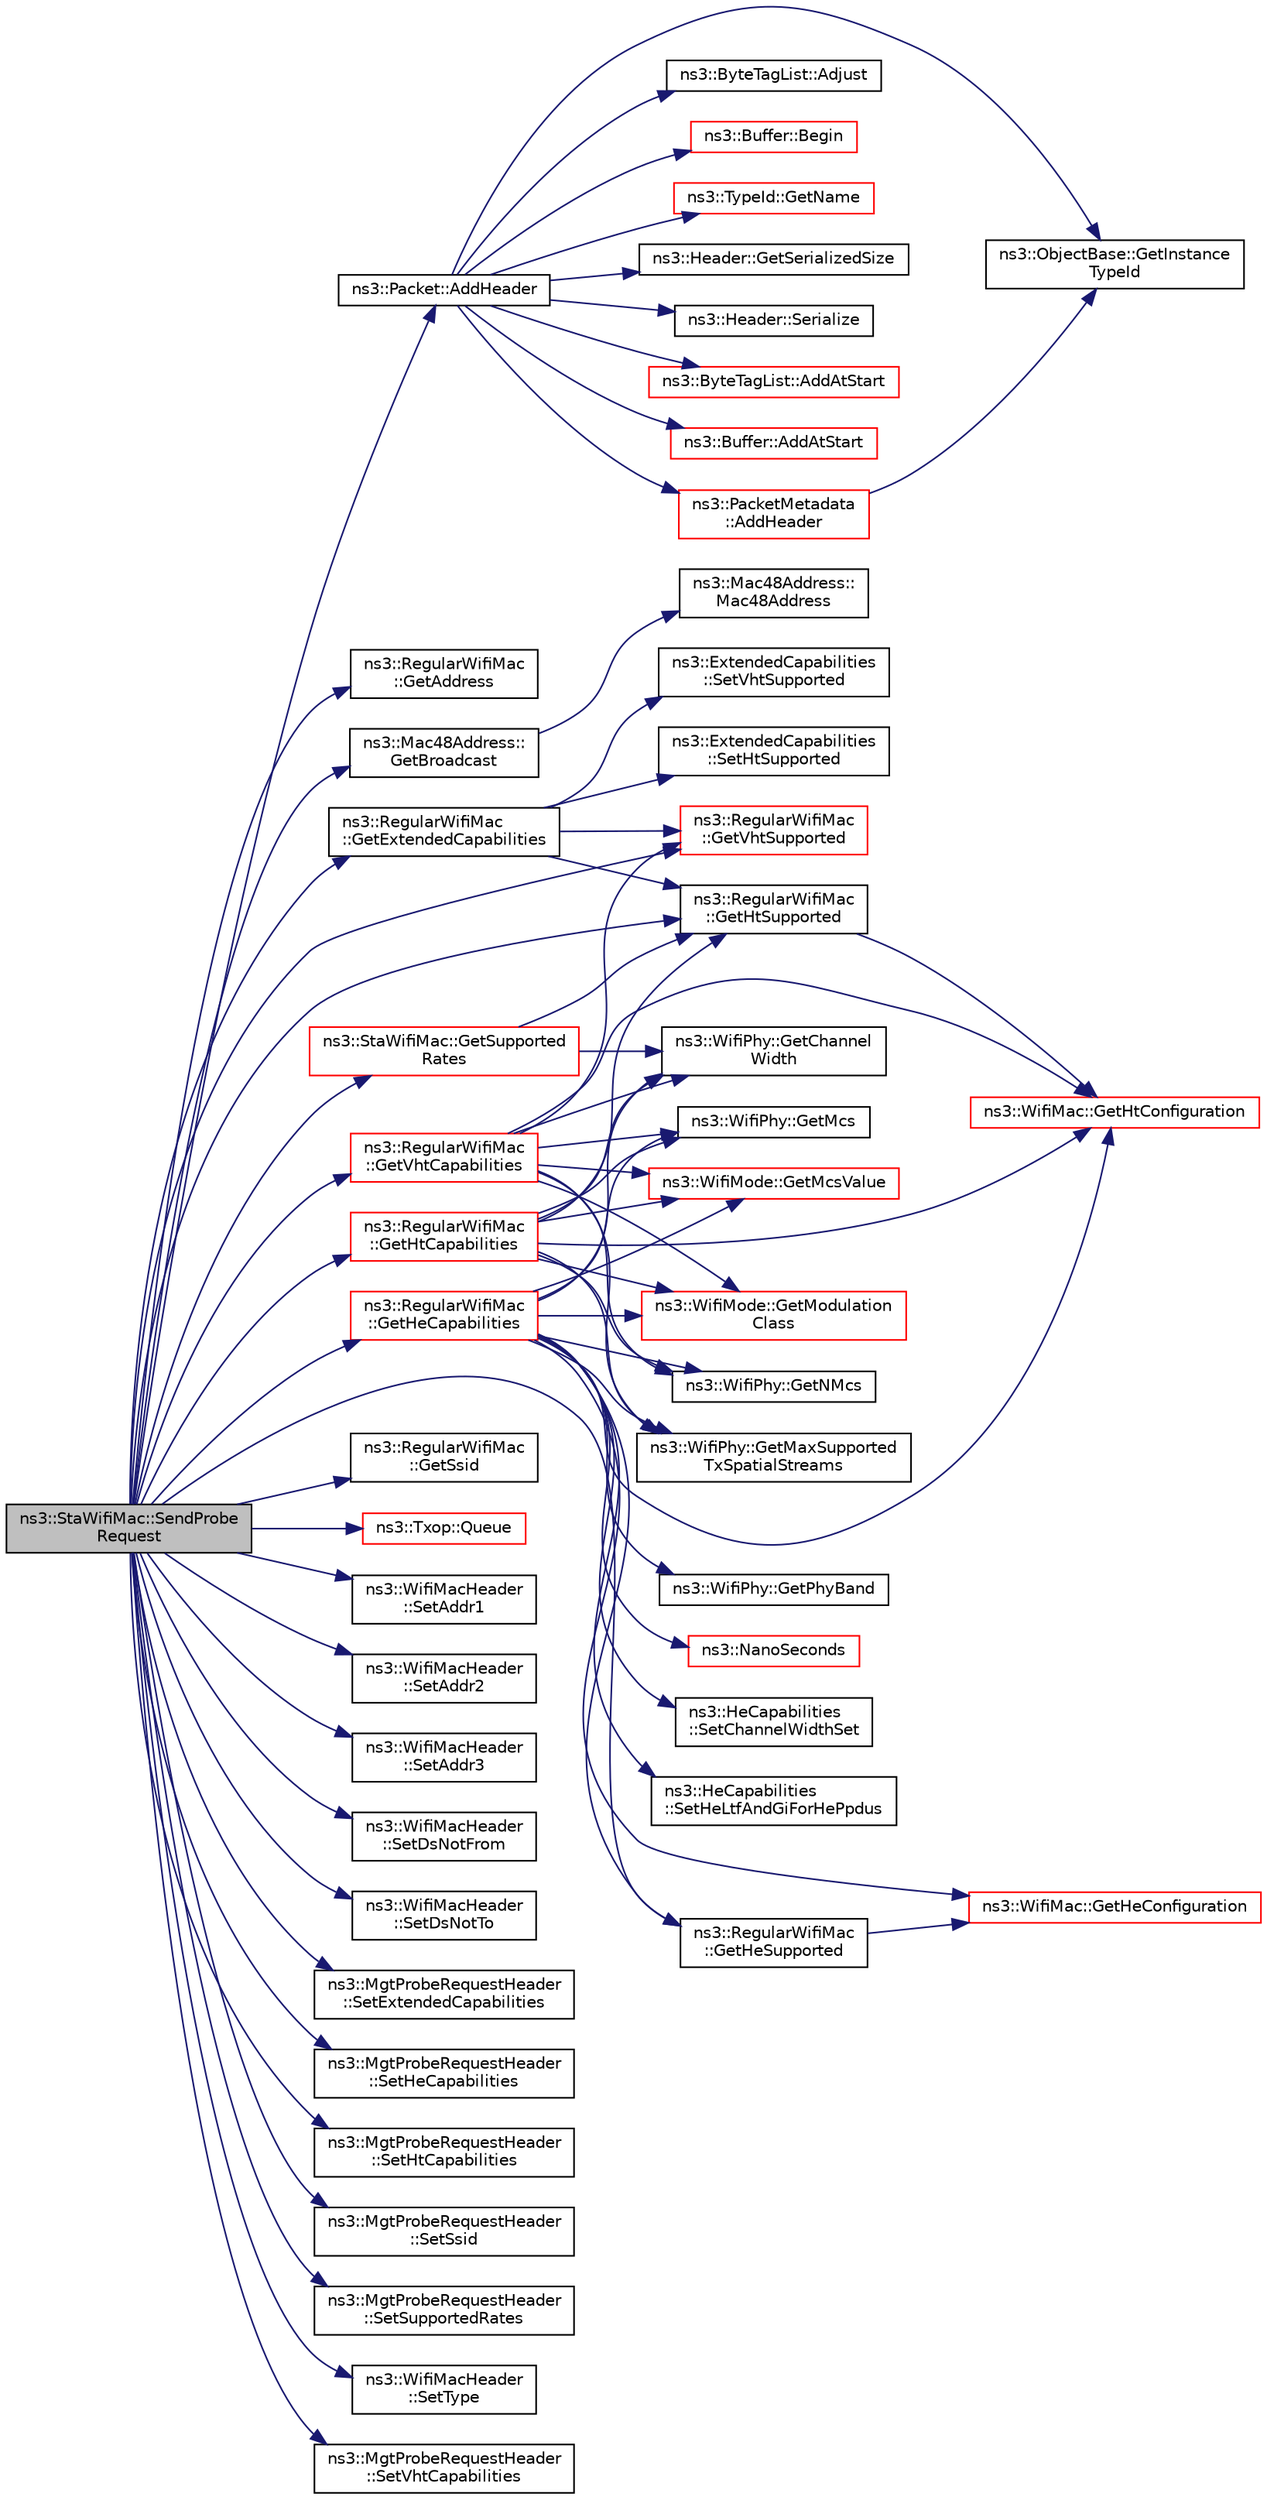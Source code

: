 digraph "ns3::StaWifiMac::SendProbeRequest"
{
 // LATEX_PDF_SIZE
  edge [fontname="Helvetica",fontsize="10",labelfontname="Helvetica",labelfontsize="10"];
  node [fontname="Helvetica",fontsize="10",shape=record];
  rankdir="LR";
  Node1 [label="ns3::StaWifiMac::SendProbe\lRequest",height=0.2,width=0.4,color="black", fillcolor="grey75", style="filled", fontcolor="black",tooltip="Forward a probe request packet to the DCF."];
  Node1 -> Node2 [color="midnightblue",fontsize="10",style="solid",fontname="Helvetica"];
  Node2 [label="ns3::Packet::AddHeader",height=0.2,width=0.4,color="black", fillcolor="white", style="filled",URL="$classns3_1_1_packet.html#a465108c595a0bc592095cbcab1832ed8",tooltip="Add header to this packet."];
  Node2 -> Node3 [color="midnightblue",fontsize="10",style="solid",fontname="Helvetica"];
  Node3 [label="ns3::ByteTagList::AddAtStart",height=0.2,width=0.4,color="red", fillcolor="white", style="filled",URL="$classns3_1_1_byte_tag_list.html#acb4563fbe4299c55af41ba7a166b71d5",tooltip="Make sure that all offsets are bigger than prependOffset which represents the location where new byte..."];
  Node2 -> Node9 [color="midnightblue",fontsize="10",style="solid",fontname="Helvetica"];
  Node9 [label="ns3::Buffer::AddAtStart",height=0.2,width=0.4,color="red", fillcolor="white", style="filled",URL="$classns3_1_1_buffer.html#a8abd8164c3671d3dadc98fc66fade7b1",tooltip=" "];
  Node2 -> Node19 [color="midnightblue",fontsize="10",style="solid",fontname="Helvetica"];
  Node19 [label="ns3::PacketMetadata\l::AddHeader",height=0.2,width=0.4,color="red", fillcolor="white", style="filled",URL="$classns3_1_1_packet_metadata.html#abdce736c4c5f647242f0808c0d2f9249",tooltip="Add an header."];
  Node19 -> Node32 [color="midnightblue",fontsize="10",style="solid",fontname="Helvetica"];
  Node32 [label="ns3::ObjectBase::GetInstance\lTypeId",height=0.2,width=0.4,color="black", fillcolor="white", style="filled",URL="$classns3_1_1_object_base.html#abe5b43a6f5b99a92a4c3122db31f06fb",tooltip="Get the most derived TypeId for this Object."];
  Node2 -> Node39 [color="midnightblue",fontsize="10",style="solid",fontname="Helvetica"];
  Node39 [label="ns3::ByteTagList::Adjust",height=0.2,width=0.4,color="black", fillcolor="white", style="filled",URL="$classns3_1_1_byte_tag_list.html#a1fec06d7e6daaf8039cf2a148e4090f2",tooltip="Adjust the offsets stored internally by the adjustment delta."];
  Node2 -> Node40 [color="midnightblue",fontsize="10",style="solid",fontname="Helvetica"];
  Node40 [label="ns3::Buffer::Begin",height=0.2,width=0.4,color="red", fillcolor="white", style="filled",URL="$classns3_1_1_buffer.html#acb977a0179de9abe4e295ce22023b4ca",tooltip=" "];
  Node2 -> Node32 [color="midnightblue",fontsize="10",style="solid",fontname="Helvetica"];
  Node2 -> Node41 [color="midnightblue",fontsize="10",style="solid",fontname="Helvetica"];
  Node41 [label="ns3::TypeId::GetName",height=0.2,width=0.4,color="red", fillcolor="white", style="filled",URL="$classns3_1_1_type_id.html#abc4965475a579c2afdc668d7a7d58374",tooltip="Get the name."];
  Node2 -> Node45 [color="midnightblue",fontsize="10",style="solid",fontname="Helvetica"];
  Node45 [label="ns3::Header::GetSerializedSize",height=0.2,width=0.4,color="black", fillcolor="white", style="filled",URL="$classns3_1_1_header.html#a6ef0497eabc1b1fb0ad42738eb73f934",tooltip=" "];
  Node2 -> Node46 [color="midnightblue",fontsize="10",style="solid",fontname="Helvetica"];
  Node46 [label="ns3::Header::Serialize",height=0.2,width=0.4,color="black", fillcolor="white", style="filled",URL="$classns3_1_1_header.html#afb61f1aac69ff8349a6bfe521fab5404",tooltip=" "];
  Node1 -> Node47 [color="midnightblue",fontsize="10",style="solid",fontname="Helvetica"];
  Node47 [label="ns3::RegularWifiMac\l::GetAddress",height=0.2,width=0.4,color="black", fillcolor="white", style="filled",URL="$classns3_1_1_regular_wifi_mac.html#aec7ede7cc93b6ec04d447b1649ab27e8",tooltip=" "];
  Node1 -> Node48 [color="midnightblue",fontsize="10",style="solid",fontname="Helvetica"];
  Node48 [label="ns3::Mac48Address::\lGetBroadcast",height=0.2,width=0.4,color="black", fillcolor="white", style="filled",URL="$classns3_1_1_mac48_address.html#a55156e302c6bf950c0b558365adbde84",tooltip=" "];
  Node48 -> Node49 [color="midnightblue",fontsize="10",style="solid",fontname="Helvetica"];
  Node49 [label="ns3::Mac48Address::\lMac48Address",height=0.2,width=0.4,color="black", fillcolor="white", style="filled",URL="$classns3_1_1_mac48_address.html#a17882c09fc6317d5bcf4efdb62a37d07",tooltip=" "];
  Node1 -> Node50 [color="midnightblue",fontsize="10",style="solid",fontname="Helvetica"];
  Node50 [label="ns3::RegularWifiMac\l::GetExtendedCapabilities",height=0.2,width=0.4,color="black", fillcolor="white", style="filled",URL="$classns3_1_1_regular_wifi_mac.html#a243c2648b9d9b54cf6b056f1d4124171",tooltip="Return the extended capabilities of the device."];
  Node50 -> Node51 [color="midnightblue",fontsize="10",style="solid",fontname="Helvetica"];
  Node51 [label="ns3::RegularWifiMac\l::GetHtSupported",height=0.2,width=0.4,color="black", fillcolor="white", style="filled",URL="$classns3_1_1_regular_wifi_mac.html#a9b3ffa51f38fbdb175b811dddb83b90e",tooltip="Return whether the device supports HT."];
  Node51 -> Node52 [color="midnightblue",fontsize="10",style="solid",fontname="Helvetica"];
  Node52 [label="ns3::WifiMac::GetHtConfiguration",height=0.2,width=0.4,color="red", fillcolor="white", style="filled",URL="$classns3_1_1_wifi_mac.html#a0206221199cff854a4a1433688c4be8b",tooltip=" "];
  Node50 -> Node55 [color="midnightblue",fontsize="10",style="solid",fontname="Helvetica"];
  Node55 [label="ns3::RegularWifiMac\l::GetVhtSupported",height=0.2,width=0.4,color="red", fillcolor="white", style="filled",URL="$classns3_1_1_regular_wifi_mac.html#aec05eb1ee6425e02651bab0cffc4b60a",tooltip="Return whether the device supports VHT."];
  Node50 -> Node58 [color="midnightblue",fontsize="10",style="solid",fontname="Helvetica"];
  Node58 [label="ns3::ExtendedCapabilities\l::SetHtSupported",height=0.2,width=0.4,color="black", fillcolor="white", style="filled",URL="$classns3_1_1_extended_capabilities.html#a2bdf57c92aff8bbe549f05f5ada67caa",tooltip="Set the HT Supported flag."];
  Node50 -> Node59 [color="midnightblue",fontsize="10",style="solid",fontname="Helvetica"];
  Node59 [label="ns3::ExtendedCapabilities\l::SetVhtSupported",height=0.2,width=0.4,color="black", fillcolor="white", style="filled",URL="$classns3_1_1_extended_capabilities.html#a3bb47d5a8aeea1940decce815c14ee68",tooltip="Set the VHT Supported flag."];
  Node1 -> Node60 [color="midnightblue",fontsize="10",style="solid",fontname="Helvetica"];
  Node60 [label="ns3::RegularWifiMac\l::GetHeCapabilities",height=0.2,width=0.4,color="red", fillcolor="white", style="filled",URL="$classns3_1_1_regular_wifi_mac.html#adf97076ae2932e9d28c40e842a338d7d",tooltip="Return the HE capabilities of the device."];
  Node60 -> Node61 [color="midnightblue",fontsize="10",style="solid",fontname="Helvetica"];
  Node61 [label="ns3::WifiPhy::GetChannel\lWidth",height=0.2,width=0.4,color="black", fillcolor="white", style="filled",URL="$classns3_1_1_wifi_phy.html#af55a96fc67e724abd99aeaeab826187f",tooltip=" "];
  Node60 -> Node62 [color="midnightblue",fontsize="10",style="solid",fontname="Helvetica"];
  Node62 [label="ns3::WifiMac::GetHeConfiguration",height=0.2,width=0.4,color="red", fillcolor="white", style="filled",URL="$classns3_1_1_wifi_mac.html#a248677eb81be0e3e6df3debabce3941c",tooltip=" "];
  Node60 -> Node64 [color="midnightblue",fontsize="10",style="solid",fontname="Helvetica"];
  Node64 [label="ns3::RegularWifiMac\l::GetHeSupported",height=0.2,width=0.4,color="black", fillcolor="white", style="filled",URL="$classns3_1_1_regular_wifi_mac.html#a732aef31f554ded767ffec1beb12efe5",tooltip="Return whether the device supports HE."];
  Node64 -> Node62 [color="midnightblue",fontsize="10",style="solid",fontname="Helvetica"];
  Node60 -> Node52 [color="midnightblue",fontsize="10",style="solid",fontname="Helvetica"];
  Node60 -> Node65 [color="midnightblue",fontsize="10",style="solid",fontname="Helvetica"];
  Node65 [label="ns3::WifiPhy::GetMaxSupported\lTxSpatialStreams",height=0.2,width=0.4,color="black", fillcolor="white", style="filled",URL="$classns3_1_1_wifi_phy.html#a70e3518202fa778f2a7c07be8e7c8d5f",tooltip=" "];
  Node60 -> Node66 [color="midnightblue",fontsize="10",style="solid",fontname="Helvetica"];
  Node66 [label="ns3::WifiPhy::GetMcs",height=0.2,width=0.4,color="black", fillcolor="white", style="filled",URL="$classns3_1_1_wifi_phy.html#ac5e4ea4c408896451a8ad77e77a88231",tooltip="The WifiPhy::GetMcs() method is used (e.g., by a WifiRemoteStationManager) to determine the set of tr..."];
  Node60 -> Node67 [color="midnightblue",fontsize="10",style="solid",fontname="Helvetica"];
  Node67 [label="ns3::WifiMode::GetMcsValue",height=0.2,width=0.4,color="red", fillcolor="white", style="filled",URL="$classns3_1_1_wifi_mode.html#a4ba00941b5dbc4903ffecc1a0c841c6c",tooltip=" "];
  Node60 -> Node71 [color="midnightblue",fontsize="10",style="solid",fontname="Helvetica"];
  Node71 [label="ns3::WifiMode::GetModulation\lClass",height=0.2,width=0.4,color="red", fillcolor="white", style="filled",URL="$classns3_1_1_wifi_mode.html#a67e1664cac501221b63a2be307184cc9",tooltip=" "];
  Node60 -> Node72 [color="midnightblue",fontsize="10",style="solid",fontname="Helvetica"];
  Node72 [label="ns3::WifiPhy::GetNMcs",height=0.2,width=0.4,color="black", fillcolor="white", style="filled",URL="$classns3_1_1_wifi_phy.html#a6564e0e1e90982b5bb78898449f093e7",tooltip="The WifiPhy::GetNMcs() method is used (e.g., by a WifiRemoteStationManager) to determine the set of t..."];
  Node60 -> Node73 [color="midnightblue",fontsize="10",style="solid",fontname="Helvetica"];
  Node73 [label="ns3::WifiPhy::GetPhyBand",height=0.2,width=0.4,color="black", fillcolor="white", style="filled",URL="$classns3_1_1_wifi_phy.html#a2b02fa39810ecab33690e7a83660964f",tooltip="Get the configured Wi-Fi band."];
  Node60 -> Node74 [color="midnightblue",fontsize="10",style="solid",fontname="Helvetica"];
  Node74 [label="ns3::NanoSeconds",height=0.2,width=0.4,color="red", fillcolor="white", style="filled",URL="$group__timecivil.html#ga281d64bcb4dad96267d83c7688ec433f",tooltip="Construct a Time in the indicated unit."];
  Node60 -> Node84 [color="midnightblue",fontsize="10",style="solid",fontname="Helvetica"];
  Node84 [label="ns3::HeCapabilities\l::SetChannelWidthSet",height=0.2,width=0.4,color="black", fillcolor="white", style="filled",URL="$classns3_1_1_he_capabilities.html#ac9aad47e945ee626012531949c76b7dc",tooltip="Set channel width set."];
  Node60 -> Node85 [color="midnightblue",fontsize="10",style="solid",fontname="Helvetica"];
  Node85 [label="ns3::HeCapabilities\l::SetHeLtfAndGiForHePpdus",height=0.2,width=0.4,color="black", fillcolor="white", style="filled",URL="$classns3_1_1_he_capabilities.html#acd7bb720989d9048a8a375464fc51845",tooltip="Set HE LTF and GI for HE PDPUs."];
  Node1 -> Node64 [color="midnightblue",fontsize="10",style="solid",fontname="Helvetica"];
  Node1 -> Node91 [color="midnightblue",fontsize="10",style="solid",fontname="Helvetica"];
  Node91 [label="ns3::RegularWifiMac\l::GetHtCapabilities",height=0.2,width=0.4,color="red", fillcolor="white", style="filled",URL="$classns3_1_1_regular_wifi_mac.html#ad51001e4ea7ef05fb584002b158a4e3e",tooltip="Return the HT capabilities of the device."];
  Node91 -> Node61 [color="midnightblue",fontsize="10",style="solid",fontname="Helvetica"];
  Node91 -> Node52 [color="midnightblue",fontsize="10",style="solid",fontname="Helvetica"];
  Node91 -> Node51 [color="midnightblue",fontsize="10",style="solid",fontname="Helvetica"];
  Node91 -> Node65 [color="midnightblue",fontsize="10",style="solid",fontname="Helvetica"];
  Node91 -> Node66 [color="midnightblue",fontsize="10",style="solid",fontname="Helvetica"];
  Node91 -> Node67 [color="midnightblue",fontsize="10",style="solid",fontname="Helvetica"];
  Node91 -> Node71 [color="midnightblue",fontsize="10",style="solid",fontname="Helvetica"];
  Node91 -> Node72 [color="midnightblue",fontsize="10",style="solid",fontname="Helvetica"];
  Node1 -> Node51 [color="midnightblue",fontsize="10",style="solid",fontname="Helvetica"];
  Node1 -> Node111 [color="midnightblue",fontsize="10",style="solid",fontname="Helvetica"];
  Node111 [label="ns3::RegularWifiMac\l::GetSsid",height=0.2,width=0.4,color="black", fillcolor="white", style="filled",URL="$classns3_1_1_regular_wifi_mac.html#acffe8d4db892391c9fe5f2365edeb4b5",tooltip=" "];
  Node1 -> Node112 [color="midnightblue",fontsize="10",style="solid",fontname="Helvetica"];
  Node112 [label="ns3::StaWifiMac::GetSupported\lRates",height=0.2,width=0.4,color="red", fillcolor="white", style="filled",URL="$classns3_1_1_sta_wifi_mac.html#a484da19ff4bb12683c7c77c68f45c458",tooltip="Return an instance of SupportedRates that contains all rates that we support including HT rates."];
  Node112 -> Node61 [color="midnightblue",fontsize="10",style="solid",fontname="Helvetica"];
  Node112 -> Node51 [color="midnightblue",fontsize="10",style="solid",fontname="Helvetica"];
  Node1 -> Node121 [color="midnightblue",fontsize="10",style="solid",fontname="Helvetica"];
  Node121 [label="ns3::RegularWifiMac\l::GetVhtCapabilities",height=0.2,width=0.4,color="red", fillcolor="white", style="filled",URL="$classns3_1_1_regular_wifi_mac.html#a016a83d8f0d89790ac9c177fa2d6751e",tooltip="Return the VHT capabilities of the device."];
  Node121 -> Node61 [color="midnightblue",fontsize="10",style="solid",fontname="Helvetica"];
  Node121 -> Node52 [color="midnightblue",fontsize="10",style="solid",fontname="Helvetica"];
  Node121 -> Node65 [color="midnightblue",fontsize="10",style="solid",fontname="Helvetica"];
  Node121 -> Node66 [color="midnightblue",fontsize="10",style="solid",fontname="Helvetica"];
  Node121 -> Node67 [color="midnightblue",fontsize="10",style="solid",fontname="Helvetica"];
  Node121 -> Node71 [color="midnightblue",fontsize="10",style="solid",fontname="Helvetica"];
  Node121 -> Node72 [color="midnightblue",fontsize="10",style="solid",fontname="Helvetica"];
  Node121 -> Node55 [color="midnightblue",fontsize="10",style="solid",fontname="Helvetica"];
  Node1 -> Node55 [color="midnightblue",fontsize="10",style="solid",fontname="Helvetica"];
  Node1 -> Node136 [color="midnightblue",fontsize="10",style="solid",fontname="Helvetica"];
  Node136 [label="ns3::Txop::Queue",height=0.2,width=0.4,color="red", fillcolor="white", style="filled",URL="$classns3_1_1_txop.html#ae0a0bbafaed367559bce8c10c184666f",tooltip=" "];
  Node1 -> Node320 [color="midnightblue",fontsize="10",style="solid",fontname="Helvetica"];
  Node320 [label="ns3::WifiMacHeader\l::SetAddr1",height=0.2,width=0.4,color="black", fillcolor="white", style="filled",URL="$classns3_1_1_wifi_mac_header.html#a6478a02b80d5c01657714c5c7a0ae1cb",tooltip="Fill the Address 1 field with the given address."];
  Node1 -> Node321 [color="midnightblue",fontsize="10",style="solid",fontname="Helvetica"];
  Node321 [label="ns3::WifiMacHeader\l::SetAddr2",height=0.2,width=0.4,color="black", fillcolor="white", style="filled",URL="$classns3_1_1_wifi_mac_header.html#ab6a0efdc43d39b5da5d17eae9665271d",tooltip="Fill the Address 2 field with the given address."];
  Node1 -> Node322 [color="midnightblue",fontsize="10",style="solid",fontname="Helvetica"];
  Node322 [label="ns3::WifiMacHeader\l::SetAddr3",height=0.2,width=0.4,color="black", fillcolor="white", style="filled",URL="$classns3_1_1_wifi_mac_header.html#ace2fd1624db247bd42cbe9182996bb0e",tooltip="Fill the Address 3 field with the given address."];
  Node1 -> Node323 [color="midnightblue",fontsize="10",style="solid",fontname="Helvetica"];
  Node323 [label="ns3::WifiMacHeader\l::SetDsNotFrom",height=0.2,width=0.4,color="black", fillcolor="white", style="filled",URL="$classns3_1_1_wifi_mac_header.html#a02edeb349da4aacc6b376fcf76ff99cc",tooltip="Un-set the From DS bit in the Frame Control field."];
  Node1 -> Node324 [color="midnightblue",fontsize="10",style="solid",fontname="Helvetica"];
  Node324 [label="ns3::WifiMacHeader\l::SetDsNotTo",height=0.2,width=0.4,color="black", fillcolor="white", style="filled",URL="$classns3_1_1_wifi_mac_header.html#a977cd5a09062bfc3660a23acdebd75ec",tooltip="Un-set the To DS bit in the Frame Control field."];
  Node1 -> Node325 [color="midnightblue",fontsize="10",style="solid",fontname="Helvetica"];
  Node325 [label="ns3::MgtProbeRequestHeader\l::SetExtendedCapabilities",height=0.2,width=0.4,color="black", fillcolor="white", style="filled",URL="$classns3_1_1_mgt_probe_request_header.html#ae1e109d2c62696deafa51e076bbd0e6a",tooltip="Set the extended capabilities."];
  Node1 -> Node326 [color="midnightblue",fontsize="10",style="solid",fontname="Helvetica"];
  Node326 [label="ns3::MgtProbeRequestHeader\l::SetHeCapabilities",height=0.2,width=0.4,color="black", fillcolor="white", style="filled",URL="$classns3_1_1_mgt_probe_request_header.html#a06a15707e05bef8a067899a8bde84479",tooltip="Set the HE capabilities."];
  Node1 -> Node327 [color="midnightblue",fontsize="10",style="solid",fontname="Helvetica"];
  Node327 [label="ns3::MgtProbeRequestHeader\l::SetHtCapabilities",height=0.2,width=0.4,color="black", fillcolor="white", style="filled",URL="$classns3_1_1_mgt_probe_request_header.html#a95c2910ed11c9715fafb4e55b3418846",tooltip="Set the HT capabilities."];
  Node1 -> Node328 [color="midnightblue",fontsize="10",style="solid",fontname="Helvetica"];
  Node328 [label="ns3::MgtProbeRequestHeader\l::SetSsid",height=0.2,width=0.4,color="black", fillcolor="white", style="filled",URL="$classns3_1_1_mgt_probe_request_header.html#a438054e5d02100f044ed1a81a53f8653",tooltip="Set the Service Set Identifier (SSID)."];
  Node1 -> Node329 [color="midnightblue",fontsize="10",style="solid",fontname="Helvetica"];
  Node329 [label="ns3::MgtProbeRequestHeader\l::SetSupportedRates",height=0.2,width=0.4,color="black", fillcolor="white", style="filled",URL="$classns3_1_1_mgt_probe_request_header.html#a48156bc2427fcc8c631fabb4027c7ed1",tooltip="Set the supported rates."];
  Node1 -> Node330 [color="midnightblue",fontsize="10",style="solid",fontname="Helvetica"];
  Node330 [label="ns3::WifiMacHeader\l::SetType",height=0.2,width=0.4,color="black", fillcolor="white", style="filled",URL="$classns3_1_1_wifi_mac_header.html#a71172371f11f1cfcb3912bb03134c285",tooltip="Set Type/Subtype values with the correct values depending on the given type."];
  Node1 -> Node331 [color="midnightblue",fontsize="10",style="solid",fontname="Helvetica"];
  Node331 [label="ns3::MgtProbeRequestHeader\l::SetVhtCapabilities",height=0.2,width=0.4,color="black", fillcolor="white", style="filled",URL="$classns3_1_1_mgt_probe_request_header.html#a6472b0004e4d3ac9a7ae2b298e6986c9",tooltip="Set the VHT capabilities."];
}
